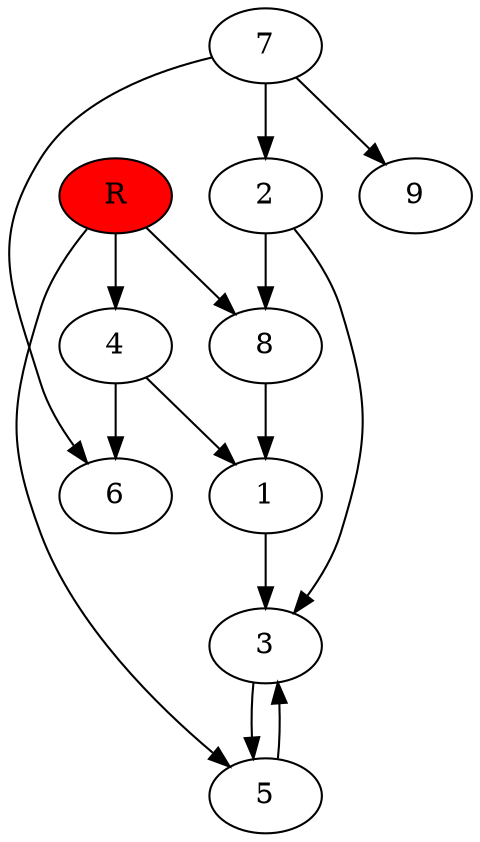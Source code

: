 digraph prb3420 {
	1
	2
	3
	4
	5
	6
	7
	8
	R [fillcolor="#ff0000" style=filled]
	1 -> 3
	2 -> 3
	2 -> 8
	3 -> 5
	4 -> 1
	4 -> 6
	5 -> 3
	7 -> 2
	7 -> 6
	7 -> 9
	8 -> 1
	R -> 4
	R -> 5
	R -> 8
}
